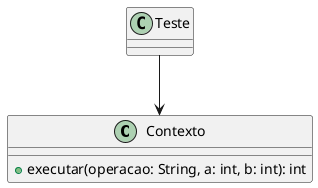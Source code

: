 @startuml Strategy_AntiPattern
class Contexto {
    +executar(operacao: String, a: int, b: int): int
}
class Teste
Teste --> Contexto
@enduml